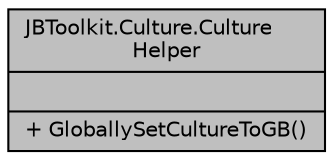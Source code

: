 digraph "JBToolkit.Culture.CultureHelper"
{
 // LATEX_PDF_SIZE
  edge [fontname="Helvetica",fontsize="10",labelfontname="Helvetica",labelfontsize="10"];
  node [fontname="Helvetica",fontsize="10",shape=record];
  Node1 [label="{JBToolkit.Culture.Culture\lHelper\n||+ GloballySetCultureToGB()\l}",height=0.2,width=0.4,color="black", fillcolor="grey75", style="filled", fontcolor="black",tooltip="Current culture helper"];
}
